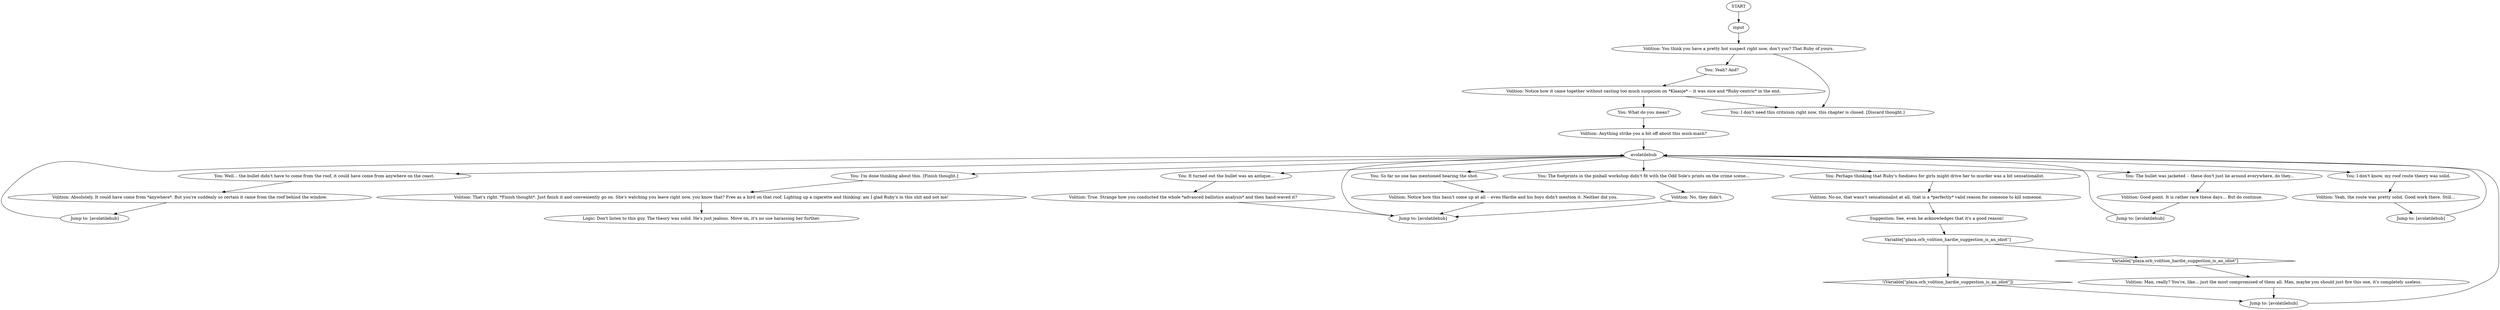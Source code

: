 # PLAZA ORB / hardie volition afterthought
# *Why didn't anyone hear the shot?*
#On plaza once "convince hardie boys to tell you where ruby is = done" and Klaasje is not arrested and Skillset Compromised is done too.
# ==================================================
digraph G {
	  0 [label="START"];
	  1 [label="input"];
	  2 [label="Volition: Anything strike you a bit off about this mish-mash?"];
	  3 [label="Volition: True. Strange how you conducted the whole *advanced ballistics analysis* and then hand-waved it?"];
	  4 [label="Volition: That's right. *Finish thought*. Just finish it and conveniently go on. She's watching you leave right now, you know that? Free as a bird on that roof. Lighting up a cigarette and thinking: am I glad Ruby's in this shit and not me!"];
	  5 [label="Volition: Notice how this hasn't come up at all -- even Hardie and his boys didn't mention it. Neither did you."];
	  6 [label="Volition: No-no, that wasn't sensationalist at all, that is a *perfectly* valid reason for someone to kill someone."];
	  7 [label="Volition: Man, really? You're, like... just the most compromised of them all. Man, maybe you should just fire this one, it's completely useless."];
	  8 [label="Suggestion: See, even he acknowledges that it's a good reason!"];
	  9 [label="Logic: Don't listen to this guy. The theory was solid. He's just jealous. Move on, it's no use harassing her further."];
	  10 [label="You: The footprints in the pinball workshop didn't fit with the Odd Sole's prints on the crime scene..."];
	  11 [label="avolatilehub"];
	  12 [label="You: Well... the bullet didn't have to come from the roof, it could have come from anywhere on the coast."];
	  13 [label="You: So far no one has mentioned hearing the shot."];
	  14 [label="Volition: Notice how it came together without casting too much suspicion on *Klaasje* -- it was nice and *Ruby-centric* in the end."];
	  15 [label="Volition: No, they didn't."];
	  16 [label="Volition: Yeah, the route was pretty solid. Good work there. Still..."];
	  17 [label="Jump to: [avolatilehub]"];
	  18 [label="Jump to: [avolatilehub]"];
	  19 [label="Volition: You think you have a pretty hot suspect right now, don't you? That Ruby of yours."];
	  20 [label="Volition: Good point. It is rather rare these days... But do continue."];
	  21 [label="You: I don't know, my roof route theory was solid."];
	  22 [label="Volition: Absolutely. It could have come from *anywhere*. But you're suddenly so certain it came from the roof behind the window."];
	  23 [label="Jump to: [avolatilehub]"];
	  24 [label="Jump to: [avolatilehub]"];
	  25 [label="You: What do you mean?"];
	  26 [label="You: The bullet was jacketed -- these don't just lie around everywhere, do they..."];
	  27 [label="Jump to: [avolatilehub]"];
	  28 [label="You: Yeah? And?"];
	  29 [label="You: I'm done thinking about this. [Finish thought.]"];
	  30 [label="You: I don't need this criticism right now, this chapter is closed. [Discard thought.]"];
	  32 [label="You: Perhaps thinking that Ruby's fondness for girls might drive her to murder was a bit sensationalist."];
	  33 [label="You: It turned out the bullet was an antique..."];
	  34 [label="Variable[\"plaza.orb_volition_hardie_suggestion_is_an_idiot\"]"];
	  35 [label="Variable[\"plaza.orb_volition_hardie_suggestion_is_an_idiot\"]", shape=diamond];
	  36 [label="!(Variable[\"plaza.orb_volition_hardie_suggestion_is_an_idiot\"])", shape=diamond];
	  0 -> 1
	  1 -> 19
	  2 -> 11
	  3 -> 17
	  4 -> 9
	  5 -> 17
	  6 -> 8
	  7 -> 23
	  8 -> 34
	  10 -> 15
	  11 -> 32
	  11 -> 33
	  11 -> 10
	  11 -> 12
	  11 -> 13
	  11 -> 21
	  11 -> 26
	  11 -> 29
	  12 -> 22
	  13 -> 5
	  14 -> 25
	  14 -> 30
	  15 -> 17
	  16 -> 27
	  17 -> 11
	  18 -> 11
	  19 -> 28
	  19 -> 30
	  20 -> 24
	  21 -> 16
	  22 -> 18
	  23 -> 11
	  24 -> 11
	  25 -> 2
	  26 -> 20
	  27 -> 11
	  28 -> 14
	  29 -> 4
	  32 -> 6
	  33 -> 3
	  34 -> 35
	  34 -> 36
	  35 -> 7
	  36 -> 23
}

